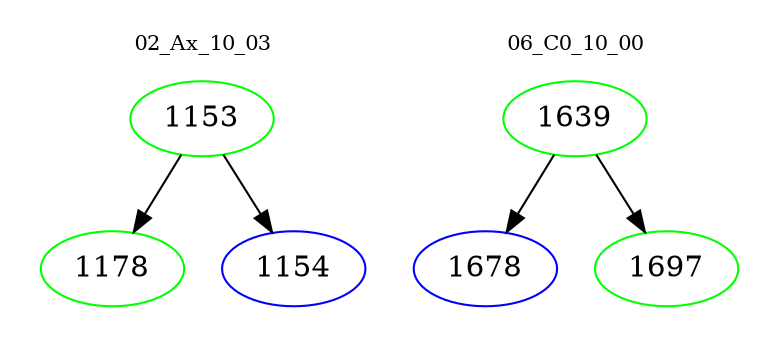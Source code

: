 digraph{
subgraph cluster_0 {
color = white
label = "02_Ax_10_03";
fontsize=10;
T0_1153 [label="1153", color="green"]
T0_1153 -> T0_1178 [color="black"]
T0_1178 [label="1178", color="green"]
T0_1153 -> T0_1154 [color="black"]
T0_1154 [label="1154", color="blue"]
}
subgraph cluster_1 {
color = white
label = "06_C0_10_00";
fontsize=10;
T1_1639 [label="1639", color="green"]
T1_1639 -> T1_1678 [color="black"]
T1_1678 [label="1678", color="blue"]
T1_1639 -> T1_1697 [color="black"]
T1_1697 [label="1697", color="green"]
}
}
